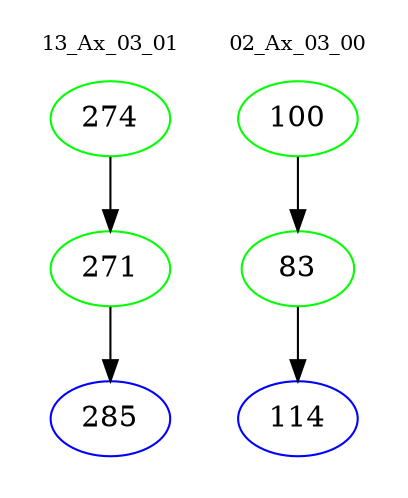 digraph{
subgraph cluster_0 {
color = white
label = "13_Ax_03_01";
fontsize=10;
T0_274 [label="274", color="green"]
T0_274 -> T0_271 [color="black"]
T0_271 [label="271", color="green"]
T0_271 -> T0_285 [color="black"]
T0_285 [label="285", color="blue"]
}
subgraph cluster_1 {
color = white
label = "02_Ax_03_00";
fontsize=10;
T1_100 [label="100", color="green"]
T1_100 -> T1_83 [color="black"]
T1_83 [label="83", color="green"]
T1_83 -> T1_114 [color="black"]
T1_114 [label="114", color="blue"]
}
}
